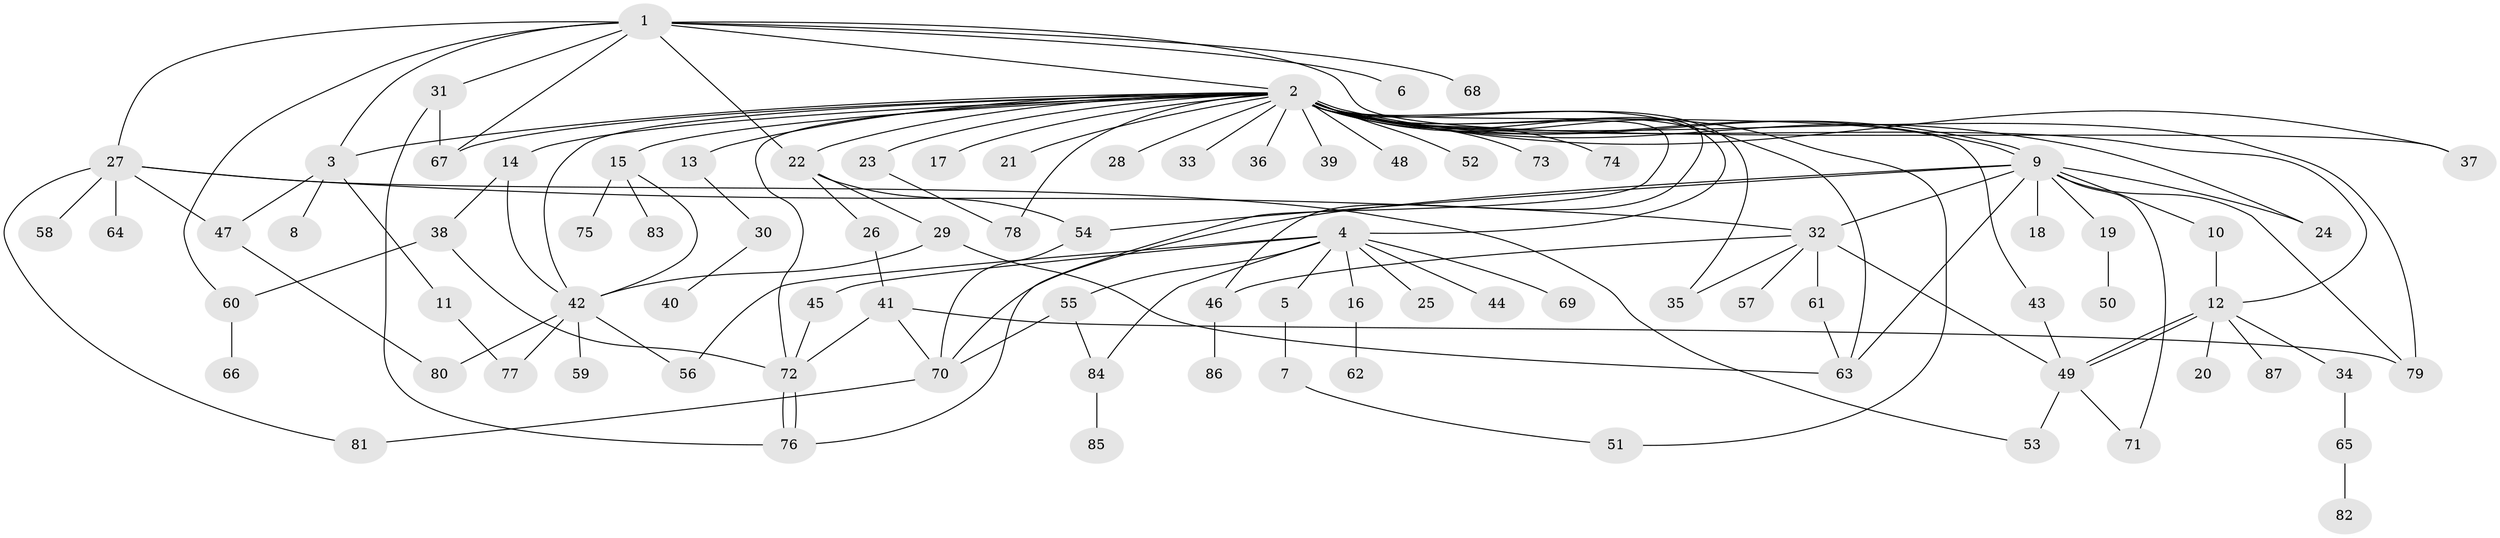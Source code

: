 // Generated by graph-tools (version 1.1) at 2025/14/03/09/25 04:14:35]
// undirected, 87 vertices, 129 edges
graph export_dot {
graph [start="1"]
  node [color=gray90,style=filled];
  1;
  2;
  3;
  4;
  5;
  6;
  7;
  8;
  9;
  10;
  11;
  12;
  13;
  14;
  15;
  16;
  17;
  18;
  19;
  20;
  21;
  22;
  23;
  24;
  25;
  26;
  27;
  28;
  29;
  30;
  31;
  32;
  33;
  34;
  35;
  36;
  37;
  38;
  39;
  40;
  41;
  42;
  43;
  44;
  45;
  46;
  47;
  48;
  49;
  50;
  51;
  52;
  53;
  54;
  55;
  56;
  57;
  58;
  59;
  60;
  61;
  62;
  63;
  64;
  65;
  66;
  67;
  68;
  69;
  70;
  71;
  72;
  73;
  74;
  75;
  76;
  77;
  78;
  79;
  80;
  81;
  82;
  83;
  84;
  85;
  86;
  87;
  1 -- 2;
  1 -- 3;
  1 -- 6;
  1 -- 22;
  1 -- 27;
  1 -- 31;
  1 -- 37;
  1 -- 60;
  1 -- 67;
  1 -- 68;
  2 -- 3;
  2 -- 4;
  2 -- 9;
  2 -- 9;
  2 -- 12;
  2 -- 13;
  2 -- 14;
  2 -- 15;
  2 -- 17;
  2 -- 21;
  2 -- 22;
  2 -- 23;
  2 -- 24;
  2 -- 28;
  2 -- 33;
  2 -- 35;
  2 -- 36;
  2 -- 37;
  2 -- 39;
  2 -- 42;
  2 -- 43;
  2 -- 46;
  2 -- 48;
  2 -- 51;
  2 -- 52;
  2 -- 63;
  2 -- 67;
  2 -- 72;
  2 -- 73;
  2 -- 74;
  2 -- 76;
  2 -- 78;
  2 -- 79;
  3 -- 8;
  3 -- 11;
  3 -- 47;
  4 -- 5;
  4 -- 16;
  4 -- 25;
  4 -- 44;
  4 -- 45;
  4 -- 55;
  4 -- 56;
  4 -- 69;
  4 -- 84;
  5 -- 7;
  7 -- 51;
  9 -- 10;
  9 -- 18;
  9 -- 19;
  9 -- 24;
  9 -- 32;
  9 -- 54;
  9 -- 63;
  9 -- 70;
  9 -- 71;
  9 -- 79;
  10 -- 12;
  11 -- 77;
  12 -- 20;
  12 -- 34;
  12 -- 49;
  12 -- 49;
  12 -- 87;
  13 -- 30;
  14 -- 38;
  14 -- 42;
  15 -- 42;
  15 -- 75;
  15 -- 83;
  16 -- 62;
  19 -- 50;
  22 -- 26;
  22 -- 29;
  22 -- 54;
  23 -- 78;
  26 -- 41;
  27 -- 32;
  27 -- 47;
  27 -- 53;
  27 -- 58;
  27 -- 64;
  27 -- 81;
  29 -- 42;
  29 -- 63;
  30 -- 40;
  31 -- 67;
  31 -- 76;
  32 -- 35;
  32 -- 46;
  32 -- 49;
  32 -- 57;
  32 -- 61;
  34 -- 65;
  38 -- 60;
  38 -- 72;
  41 -- 70;
  41 -- 72;
  41 -- 79;
  42 -- 56;
  42 -- 59;
  42 -- 77;
  42 -- 80;
  43 -- 49;
  45 -- 72;
  46 -- 86;
  47 -- 80;
  49 -- 53;
  49 -- 71;
  54 -- 70;
  55 -- 70;
  55 -- 84;
  60 -- 66;
  61 -- 63;
  65 -- 82;
  70 -- 81;
  72 -- 76;
  72 -- 76;
  84 -- 85;
}
